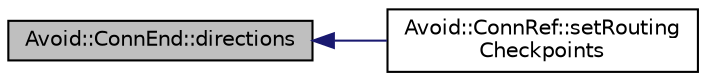digraph "Avoid::ConnEnd::directions"
{
  edge [fontname="Helvetica",fontsize="10",labelfontname="Helvetica",labelfontsize="10"];
  node [fontname="Helvetica",fontsize="10",shape=record];
  rankdir="LR";
  Node10 [label="Avoid::ConnEnd::directions",height=0.2,width=0.4,color="black", fillcolor="grey75", style="filled", fontcolor="black"];
  Node10 -> Node11 [dir="back",color="midnightblue",fontsize="10",style="solid",fontname="Helvetica"];
  Node11 [label="Avoid::ConnRef::setRouting\lCheckpoints",height=0.2,width=0.4,color="black", fillcolor="white", style="filled",URL="$classAvoid_1_1ConnRef.html#a7fc22448cc52a1b060f62bcc00d1bb93",tooltip="Allows the user to specify a set of checkpoints that this connector will route via. "];
}
